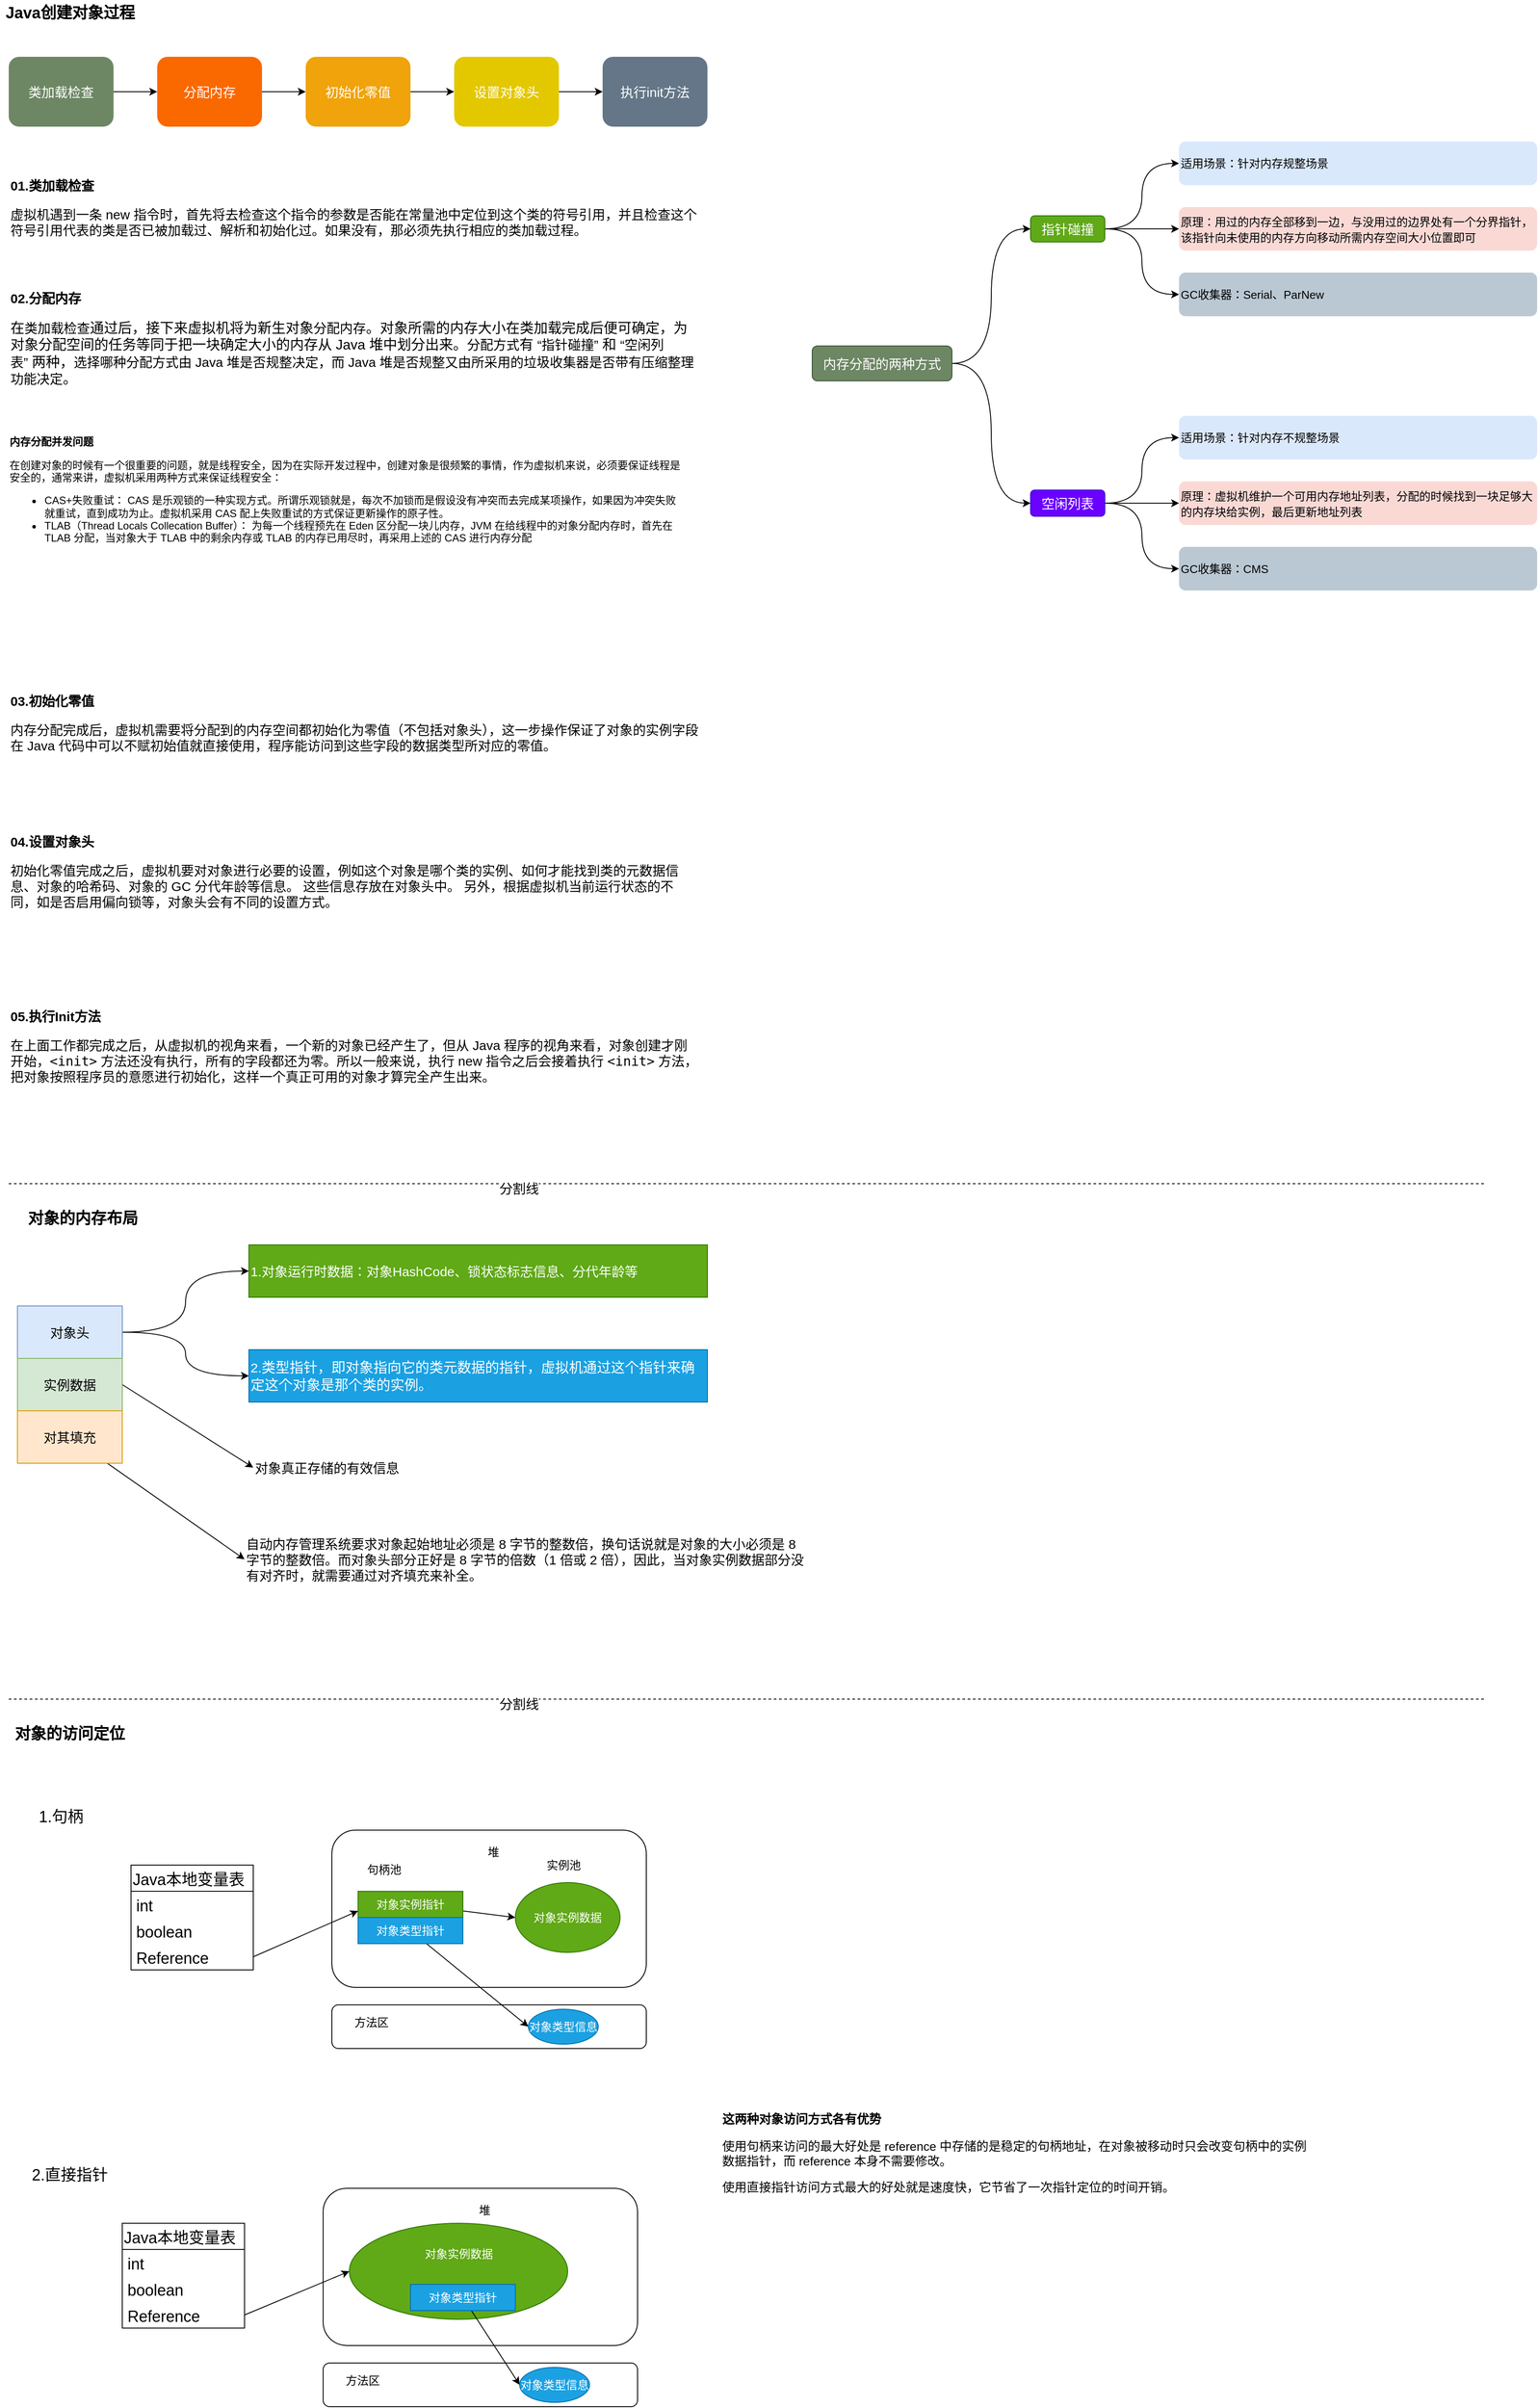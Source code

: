 <mxfile version="15.7.3" type="device"><diagram id="F3sGhydD7IOa3TF6DwPf" name="对象操作"><mxGraphModel dx="1134" dy="875" grid="1" gridSize="10" guides="1" tooltips="1" connect="1" arrows="1" fold="1" page="1" pageScale="1" pageWidth="850" pageHeight="1100" math="0" shadow="0"><root><mxCell id="0"/><mxCell id="1" parent="0"/><mxCell id="Imgbi_qwObKE8JqxLEx6-7" style="edgeStyle=orthogonalEdgeStyle;rounded=0;orthogonalLoop=1;jettySize=auto;html=1;entryX=0;entryY=0.5;entryDx=0;entryDy=0;fontSize=15;" parent="1" source="Imgbi_qwObKE8JqxLEx6-1" target="Imgbi_qwObKE8JqxLEx6-3" edge="1"><mxGeometry relative="1" as="geometry"/></mxCell><mxCell id="Imgbi_qwObKE8JqxLEx6-1" value="类加载检查" style="shape=ext;double=1;rounded=1;whiteSpace=wrap;html=1;fillColor=#6d8764;fontColor=#ffffff;strokeColor=none;fontSize=15;" parent="1" vertex="1"><mxGeometry x="120" y="110" width="120" height="80" as="geometry"/></mxCell><mxCell id="Imgbi_qwObKE8JqxLEx6-8" style="edgeStyle=orthogonalEdgeStyle;rounded=0;orthogonalLoop=1;jettySize=auto;html=1;entryX=0;entryY=0.5;entryDx=0;entryDy=0;fontSize=15;" parent="1" source="Imgbi_qwObKE8JqxLEx6-3" target="Imgbi_qwObKE8JqxLEx6-4" edge="1"><mxGeometry relative="1" as="geometry"/></mxCell><mxCell id="Imgbi_qwObKE8JqxLEx6-3" value="分配内存" style="shape=ext;double=1;rounded=1;whiteSpace=wrap;html=1;fillColor=#fa6800;fontColor=#FFFFFF;strokeColor=none;fontSize=15;" parent="1" vertex="1"><mxGeometry x="290" y="110" width="120" height="80" as="geometry"/></mxCell><mxCell id="Imgbi_qwObKE8JqxLEx6-9" style="edgeStyle=orthogonalEdgeStyle;rounded=0;orthogonalLoop=1;jettySize=auto;html=1;entryX=0;entryY=0.5;entryDx=0;entryDy=0;fontSize=15;" parent="1" source="Imgbi_qwObKE8JqxLEx6-4" target="Imgbi_qwObKE8JqxLEx6-5" edge="1"><mxGeometry relative="1" as="geometry"/></mxCell><mxCell id="Imgbi_qwObKE8JqxLEx6-4" value="初始化零值" style="shape=ext;double=1;rounded=1;whiteSpace=wrap;html=1;fillColor=#f0a30a;fontColor=#FFFFFF;strokeColor=none;fontSize=15;" parent="1" vertex="1"><mxGeometry x="460" y="110" width="120" height="80" as="geometry"/></mxCell><mxCell id="Imgbi_qwObKE8JqxLEx6-10" style="edgeStyle=orthogonalEdgeStyle;rounded=0;orthogonalLoop=1;jettySize=auto;html=1;fontSize=15;" parent="1" source="Imgbi_qwObKE8JqxLEx6-5" target="Imgbi_qwObKE8JqxLEx6-6" edge="1"><mxGeometry relative="1" as="geometry"/></mxCell><mxCell id="Imgbi_qwObKE8JqxLEx6-5" value="设置对象头" style="shape=ext;double=1;rounded=1;whiteSpace=wrap;html=1;fillColor=#e3c800;fontColor=#FFFFFF;strokeColor=none;fontSize=15;" parent="1" vertex="1"><mxGeometry x="630" y="110" width="120" height="80" as="geometry"/></mxCell><mxCell id="Imgbi_qwObKE8JqxLEx6-6" value="执行init方法" style="shape=ext;double=1;rounded=1;whiteSpace=wrap;html=1;fillColor=#647687;fontColor=#ffffff;strokeColor=none;fontSize=15;" parent="1" vertex="1"><mxGeometry x="800" y="110" width="120" height="80" as="geometry"/></mxCell><mxCell id="Imgbi_qwObKE8JqxLEx6-12" value="Java创建对象过程" style="text;html=1;align=center;verticalAlign=middle;resizable=0;points=[];autosize=1;strokeColor=none;fillColor=none;fontSize=18;fontColor=#000000;fontStyle=1" parent="1" vertex="1"><mxGeometry x="110" y="45" width="160" height="30" as="geometry"/></mxCell><mxCell id="Imgbi_qwObKE8JqxLEx6-14" value="&lt;span&gt;&lt;b&gt;01.类加载检查&lt;/b&gt;&lt;/span&gt;&lt;br&gt;&lt;p&gt;虚拟机遇到一条 new 指令时，首先将去检查这个指令的参数是否能在常量池中定位到这个类的符号引用，并且检查这个符号引用代表的类是否已被加载过、解析和初始化过。如果没有，那必须先执行相应的类加载过程。&lt;/p&gt;" style="text;html=1;strokeColor=none;fillColor=none;align=left;verticalAlign=middle;whiteSpace=wrap;rounded=0;fontSize=15;fontColor=#000000;" parent="1" vertex="1"><mxGeometry x="120" y="240" width="790" height="100" as="geometry"/></mxCell><mxCell id="Imgbi_qwObKE8JqxLEx6-15" value="&lt;span&gt;&lt;b&gt;02.分配内存&lt;/b&gt;&lt;/span&gt;&lt;br&gt;&lt;p&gt;&lt;span style=&quot;font-size: medium&quot;&gt;在&lt;/span&gt;&lt;span&gt;类加载检查&lt;/span&gt;&lt;span style=&quot;font-size: medium&quot;&gt;通过后，接下来虚拟机将为新生对象&lt;/span&gt;&lt;span&gt;分配内存&lt;/span&gt;&lt;span style=&quot;font-size: medium&quot;&gt;。对象所需的内存大小在类加载完成后便可确定，为对象分配空间的任务等同于把一块确定大小的内存从 Java 堆中划分出来。&lt;/span&gt;&lt;span&gt;分配方式&lt;/span&gt;&lt;span style=&quot;font-size: medium&quot;&gt;有&lt;span class=&quot;Apple-converted-space&quot;&gt;&amp;nbsp;&lt;/span&gt;&lt;/span&gt;&lt;span&gt;“指针碰撞”&lt;/span&gt;&lt;span style=&quot;font-size: medium&quot;&gt;&lt;span class=&quot;Apple-converted-space&quot;&gt;&amp;nbsp;&lt;/span&gt;和&lt;span class=&quot;Apple-converted-space&quot;&gt;&amp;nbsp;&lt;/span&gt;&lt;/span&gt;&lt;span&gt;“空闲列表”&lt;/span&gt;&lt;span style=&quot;font-size: medium&quot;&gt;&lt;span class=&quot;Apple-converted-space&quot;&gt;&amp;nbsp;&lt;/span&gt;两种，&lt;/span&gt;&lt;span&gt;选择哪种分配方式由 Java 堆是否规整决定，而 Java 堆是否规整又由所采用的垃圾收集器是否带有压缩整理功能决定&lt;/span&gt;&lt;span style=&quot;font-size: medium&quot;&gt;。&lt;/span&gt;&lt;br&gt;&lt;/p&gt;" style="text;html=1;strokeColor=none;fillColor=none;align=left;verticalAlign=middle;whiteSpace=wrap;rounded=0;fontSize=15;fontColor=#000000;" parent="1" vertex="1"><mxGeometry x="120" y="370" width="790" height="140" as="geometry"/></mxCell><mxCell id="Imgbi_qwObKE8JqxLEx6-24" style="edgeStyle=orthogonalEdgeStyle;rounded=0;orthogonalLoop=1;jettySize=auto;html=1;entryX=0;entryY=0.5;entryDx=0;entryDy=0;fontSize=15;fontColor=#000000;curved=1;" parent="1" source="Imgbi_qwObKE8JqxLEx6-16" target="Imgbi_qwObKE8JqxLEx6-20" edge="1"><mxGeometry relative="1" as="geometry"/></mxCell><mxCell id="Imgbi_qwObKE8JqxLEx6-25" style="edgeStyle=orthogonalEdgeStyle;rounded=0;orthogonalLoop=1;jettySize=auto;html=1;entryX=0;entryY=0.5;entryDx=0;entryDy=0;fontSize=15;fontColor=#000000;curved=1;" parent="1" source="Imgbi_qwObKE8JqxLEx6-16" target="Imgbi_qwObKE8JqxLEx6-18" edge="1"><mxGeometry relative="1" as="geometry"/></mxCell><mxCell id="Imgbi_qwObKE8JqxLEx6-16" value="内存分配的两种方式" style="rounded=1;whiteSpace=wrap;html=1;fontSize=15;fontColor=#ffffff;align=center;fillColor=#6d8764;strokeColor=#3A5431;" parent="1" vertex="1"><mxGeometry x="1040" y="441" width="160" height="40" as="geometry"/></mxCell><mxCell id="Imgbi_qwObKE8JqxLEx6-41" style="edgeStyle=orthogonalEdgeStyle;curved=1;rounded=0;orthogonalLoop=1;jettySize=auto;html=1;entryX=0;entryY=0.5;entryDx=0;entryDy=0;fontSize=13;fontColor=#000000;" parent="1" source="Imgbi_qwObKE8JqxLEx6-18" target="Imgbi_qwObKE8JqxLEx6-38" edge="1"><mxGeometry relative="1" as="geometry"/></mxCell><mxCell id="Imgbi_qwObKE8JqxLEx6-42" style="edgeStyle=orthogonalEdgeStyle;curved=1;rounded=0;orthogonalLoop=1;jettySize=auto;html=1;fontSize=13;fontColor=#000000;" parent="1" source="Imgbi_qwObKE8JqxLEx6-18" target="Imgbi_qwObKE8JqxLEx6-39" edge="1"><mxGeometry relative="1" as="geometry"/></mxCell><mxCell id="Imgbi_qwObKE8JqxLEx6-43" style="edgeStyle=orthogonalEdgeStyle;curved=1;rounded=0;orthogonalLoop=1;jettySize=auto;html=1;entryX=0;entryY=0.5;entryDx=0;entryDy=0;fontSize=13;fontColor=#000000;" parent="1" source="Imgbi_qwObKE8JqxLEx6-18" target="Imgbi_qwObKE8JqxLEx6-40" edge="1"><mxGeometry relative="1" as="geometry"/></mxCell><mxCell id="Imgbi_qwObKE8JqxLEx6-18" value="空闲列表" style="whiteSpace=wrap;html=1;rounded=1;fontSize=15;fontColor=#ffffff;fillColor=#6a00ff;strokeColor=#3700CC;" parent="1" vertex="1"><mxGeometry x="1290" y="606" width="85" height="30" as="geometry"/></mxCell><mxCell id="Imgbi_qwObKE8JqxLEx6-33" value="" style="edgeStyle=orthogonalEdgeStyle;curved=1;rounded=0;orthogonalLoop=1;jettySize=auto;html=1;fontSize=15;fontColor=#000000;entryX=0;entryY=0.5;entryDx=0;entryDy=0;" parent="1" source="Imgbi_qwObKE8JqxLEx6-20" target="Imgbi_qwObKE8JqxLEx6-32" edge="1"><mxGeometry relative="1" as="geometry"/></mxCell><mxCell id="Imgbi_qwObKE8JqxLEx6-36" style="edgeStyle=orthogonalEdgeStyle;curved=1;rounded=0;orthogonalLoop=1;jettySize=auto;html=1;entryX=0;entryY=0.5;entryDx=0;entryDy=0;fontSize=15;fontColor=#000000;" parent="1" source="Imgbi_qwObKE8JqxLEx6-20" target="Imgbi_qwObKE8JqxLEx6-34" edge="1"><mxGeometry relative="1" as="geometry"/></mxCell><mxCell id="Imgbi_qwObKE8JqxLEx6-37" style="edgeStyle=orthogonalEdgeStyle;curved=1;rounded=0;orthogonalLoop=1;jettySize=auto;html=1;entryX=0;entryY=0.5;entryDx=0;entryDy=0;fontSize=15;fontColor=#000000;" parent="1" source="Imgbi_qwObKE8JqxLEx6-20" target="Imgbi_qwObKE8JqxLEx6-35" edge="1"><mxGeometry relative="1" as="geometry"/></mxCell><mxCell id="Imgbi_qwObKE8JqxLEx6-20" value="指针碰撞" style="whiteSpace=wrap;html=1;rounded=1;fontSize=15;fontColor=#ffffff;fillColor=#60a917;strokeColor=#2D7600;" parent="1" vertex="1"><mxGeometry x="1290" y="292" width="85" height="30" as="geometry"/></mxCell><mxCell id="Imgbi_qwObKE8JqxLEx6-32" value="适用场景：针对内存规整场景" style="whiteSpace=wrap;html=1;rounded=1;fontSize=13;align=left;fillColor=#dae8fc;strokeColor=none;" parent="1" vertex="1"><mxGeometry x="1460" y="207" width="410" height="50" as="geometry"/></mxCell><mxCell id="Imgbi_qwObKE8JqxLEx6-34" value="&lt;font style=&quot;font-size: 13px&quot;&gt;原理：用过的内存全部移到一边，与没用过的边界处有一个分界指针，该指针向未使用的内存方向移动所需内存空间大小位置即可&lt;/font&gt;" style="whiteSpace=wrap;html=1;rounded=1;fontSize=15;align=left;strokeColor=none;fillColor=#fad9d5;" parent="1" vertex="1"><mxGeometry x="1460" y="282" width="410" height="50" as="geometry"/></mxCell><mxCell id="Imgbi_qwObKE8JqxLEx6-35" value="GC收集器：Serial、ParNew" style="whiteSpace=wrap;html=1;rounded=1;fontSize=13;align=left;fillColor=#bac8d3;strokeColor=none;" parent="1" vertex="1"><mxGeometry x="1460" y="357" width="410" height="50" as="geometry"/></mxCell><mxCell id="Imgbi_qwObKE8JqxLEx6-38" value="适用场景：针对内存不规整场景" style="whiteSpace=wrap;html=1;rounded=1;fontSize=13;align=left;fillColor=#dae8fc;strokeColor=none;" parent="1" vertex="1"><mxGeometry x="1460" y="521" width="410" height="50" as="geometry"/></mxCell><mxCell id="Imgbi_qwObKE8JqxLEx6-39" value="&lt;font style=&quot;font-size: 13px&quot;&gt;原理：虚拟机维护一个可用内存地址列表，分配的时候找到一块足够大的内存块给实例，最后更新地址列表&lt;/font&gt;" style="whiteSpace=wrap;html=1;rounded=1;fontSize=15;align=left;strokeColor=none;fillColor=#fad9d5;" parent="1" vertex="1"><mxGeometry x="1460" y="596" width="410" height="50" as="geometry"/></mxCell><mxCell id="Imgbi_qwObKE8JqxLEx6-40" value="GC收集器：CMS" style="whiteSpace=wrap;html=1;rounded=1;fontSize=13;align=left;fillColor=#bac8d3;strokeColor=none;" parent="1" vertex="1"><mxGeometry x="1460" y="671" width="410" height="50" as="geometry"/></mxCell><mxCell id="hOlqkYpAl64U9r5dpwcK-1" value="&lt;span style=&quot;font-size: 15px&quot;&gt;&lt;b&gt;03.初始化零值&lt;/b&gt;&lt;/span&gt;&lt;br style=&quot;font-size: 15px&quot;&gt;&lt;p style=&quot;font-size: 15px&quot;&gt;&lt;span style=&quot;font-size: 15px ; text-align: justify&quot;&gt;内存分配完成后，虚拟机需要将分配到的内存空间都初始化为零值（不包括对象头），这一步操作保证了对象的实例字段在 Java 代码中可以不赋初始值就直接使用，程序能访问到这些字段的数据类型所对应的零值。&lt;/span&gt;&lt;br style=&quot;font-size: 15px&quot;&gt;&lt;/p&gt;" style="text;html=1;strokeColor=none;fillColor=none;align=left;verticalAlign=middle;whiteSpace=wrap;rounded=0;fontSize=15;fontColor=#000000;" vertex="1" parent="1"><mxGeometry x="120" y="810" width="790" height="140" as="geometry"/></mxCell><mxCell id="hOlqkYpAl64U9r5dpwcK-2" value="&lt;p&gt;&lt;/p&gt;" style="text;html=1;align=left;verticalAlign=middle;resizable=0;points=[];autosize=1;strokeColor=none;fillColor=none;" vertex="1" parent="1"><mxGeometry x="120" y="605" width="20" height="20" as="geometry"/></mxCell><mxCell id="hOlqkYpAl64U9r5dpwcK-3" value="&lt;p style=&quot;text-align: left&quot;&gt;&lt;b&gt;内存分配并发问题&lt;/b&gt;&lt;/p&gt;&lt;p style=&quot;text-align: left&quot;&gt;在创建对象的时候有一个很重要的问题，就是线程安全，因为在实际开发过程中，创建对象是很频繁的事情，作为虚拟机来说，必须要保证线程是安全的，通常来讲，虚拟机采用两种方式来保证线程安全：&lt;/p&gt;&lt;ul style=&quot;text-align: left&quot;&gt;&lt;li&gt;CAS+失败重试：&amp;nbsp;CAS 是乐观锁的一种实现方式。所谓乐观锁就是，每次不加锁而是假设没有冲突而去完成某项操作，如果因为冲突失败就重试，直到成功为止。虚拟机采用 CAS 配上失败重试的方式保证更新操作的原子性。&lt;/li&gt;&lt;li&gt;TLAB（Thread Locals Collecation Buffer）：&amp;nbsp;为每一个线程预先在 Eden 区分配一块儿内存，JVM 在给线程中的对象分配内存时，首先在 TLAB 分配，当对象大于 TLAB 中的剩余内存或 TLAB 的内存已用尽时，再采用上述的 CAS 进行内存分配&lt;/li&gt;&lt;/ul&gt;" style="text;html=1;strokeColor=none;fillColor=none;align=center;verticalAlign=middle;whiteSpace=wrap;rounded=0;fontStyle=0" vertex="1" parent="1"><mxGeometry x="120" y="521" width="770" height="169" as="geometry"/></mxCell><mxCell id="hOlqkYpAl64U9r5dpwcK-4" value="&lt;span style=&quot;font-size: 15px&quot;&gt;&lt;b&gt;04.设置对象头&lt;/b&gt;&lt;/span&gt;&lt;br style=&quot;font-size: 15px&quot;&gt;&lt;p style=&quot;font-size: 15px&quot;&gt;初始化零值完成之后，虚拟机要对对象进行必要的设置，例如这个对象是哪个类的实例、如何才能找到类的元数据信息、对象的哈希码、对象的 GC 分代年龄等信息。 这些信息存放在对象头中。 另外，根据虚拟机当前运行状态的不同，如是否启用偏向锁等，对象头会有不同的设置方式。&lt;br style=&quot;font-size: 15px&quot;&gt;&lt;/p&gt;" style="text;html=1;strokeColor=none;fillColor=none;align=left;verticalAlign=middle;whiteSpace=wrap;rounded=0;fontSize=15;fontColor=#000000;" vertex="1" parent="1"><mxGeometry x="120" y="980" width="790" height="140" as="geometry"/></mxCell><mxCell id="hOlqkYpAl64U9r5dpwcK-5" value="&lt;span style=&quot;font-size: 15px&quot;&gt;&lt;b&gt;05.执行Init方法&lt;/b&gt;&lt;/span&gt;&lt;br style=&quot;font-size: 15px&quot;&gt;&lt;p style=&quot;font-size: 15px&quot;&gt;在上面工作都完成之后，从虚拟机的视角来看，一个新的对象已经产生了，但从 Java 程序的视角来看，对象创建才刚开始，&lt;code&gt;&amp;lt;init&amp;gt;&lt;/code&gt; 方法还没有执行，所有的字段都还为零。所以一般来说，执行 new 指令之后会接着执行 &lt;code&gt;&amp;lt;init&amp;gt;&lt;/code&gt; 方法，把对象按照程序员的意愿进行初始化，这样一个真正可用的对象才算完全产生出来。&lt;br style=&quot;font-size: 15px&quot;&gt;&lt;/p&gt;" style="text;html=1;strokeColor=none;fillColor=none;align=left;verticalAlign=middle;whiteSpace=wrap;rounded=0;fontSize=15;fontColor=#000000;" vertex="1" parent="1"><mxGeometry x="120" y="1180" width="790" height="140" as="geometry"/></mxCell><mxCell id="hOlqkYpAl64U9r5dpwcK-6" value="" style="endArrow=none;dashed=1;html=1;rounded=0;fontSize=15;fontColor=#000000;" edge="1" parent="1"><mxGeometry width="50" height="50" relative="1" as="geometry"><mxPoint x="120" y="1400" as="sourcePoint"/><mxPoint x="1812" y="1400" as="targetPoint"/></mxGeometry></mxCell><mxCell id="hOlqkYpAl64U9r5dpwcK-7" value="分割线" style="edgeLabel;html=1;align=center;verticalAlign=middle;resizable=0;points=[];fontSize=15;fontColor=#000000;" vertex="1" connectable="0" parent="hOlqkYpAl64U9r5dpwcK-6"><mxGeometry x="-0.31" y="-5" relative="1" as="geometry"><mxPoint as="offset"/></mxGeometry></mxCell><mxCell id="hOlqkYpAl64U9r5dpwcK-14" style="edgeStyle=orthogonalEdgeStyle;rounded=0;orthogonalLoop=1;jettySize=auto;html=1;entryX=0;entryY=0.5;entryDx=0;entryDy=0;fontSize=15;fontColor=#000000;curved=1;" edge="1" parent="1" source="hOlqkYpAl64U9r5dpwcK-8" target="hOlqkYpAl64U9r5dpwcK-12"><mxGeometry relative="1" as="geometry"/></mxCell><mxCell id="hOlqkYpAl64U9r5dpwcK-15" style="edgeStyle=orthogonalEdgeStyle;curved=1;rounded=0;orthogonalLoop=1;jettySize=auto;html=1;entryX=0;entryY=0.5;entryDx=0;entryDy=0;fontSize=15;fontColor=#000000;" edge="1" parent="1" source="hOlqkYpAl64U9r5dpwcK-8" target="hOlqkYpAl64U9r5dpwcK-13"><mxGeometry relative="1" as="geometry"/></mxCell><mxCell id="hOlqkYpAl64U9r5dpwcK-8" value="对象头" style="rounded=0;whiteSpace=wrap;html=1;labelBackgroundColor=none;fontSize=15;align=center;fillColor=#dae8fc;strokeColor=#6c8ebf;" vertex="1" parent="1"><mxGeometry x="130" y="1540" width="120" height="60" as="geometry"/></mxCell><mxCell id="hOlqkYpAl64U9r5dpwcK-17" style="rounded=0;orthogonalLoop=1;jettySize=auto;html=1;entryX=0;entryY=0.5;entryDx=0;entryDy=0;fontSize=15;fontColor=#000000;exitX=1;exitY=0.5;exitDx=0;exitDy=0;" edge="1" parent="1" source="hOlqkYpAl64U9r5dpwcK-9" target="hOlqkYpAl64U9r5dpwcK-16"><mxGeometry relative="1" as="geometry"/></mxCell><mxCell id="hOlqkYpAl64U9r5dpwcK-9" value="实例数据" style="rounded=0;whiteSpace=wrap;html=1;labelBackgroundColor=none;fontSize=15;align=center;fillColor=#d5e8d4;strokeColor=#82b366;" vertex="1" parent="1"><mxGeometry x="130" y="1600" width="120" height="60" as="geometry"/></mxCell><mxCell id="hOlqkYpAl64U9r5dpwcK-18" style="edgeStyle=none;rounded=0;orthogonalLoop=1;jettySize=auto;html=1;fontSize=15;fontColor=#000000;entryX=0;entryY=0.5;entryDx=0;entryDy=0;" edge="1" parent="1" source="hOlqkYpAl64U9r5dpwcK-10" target="hOlqkYpAl64U9r5dpwcK-19"><mxGeometry relative="1" as="geometry"><mxPoint x="390" y="1820" as="targetPoint"/></mxGeometry></mxCell><mxCell id="hOlqkYpAl64U9r5dpwcK-10" value="对其填充" style="rounded=0;whiteSpace=wrap;html=1;labelBackgroundColor=none;fontSize=15;align=center;fillColor=#ffe6cc;strokeColor=#d79b00;" vertex="1" parent="1"><mxGeometry x="130" y="1660" width="120" height="60" as="geometry"/></mxCell><mxCell id="hOlqkYpAl64U9r5dpwcK-11" value="对象的内存布局" style="text;html=1;strokeColor=none;fillColor=none;align=center;verticalAlign=middle;whiteSpace=wrap;rounded=0;labelBackgroundColor=none;fontSize=18;fontColor=#000000;fontStyle=1" vertex="1" parent="1"><mxGeometry x="130" y="1430" width="150" height="20" as="geometry"/></mxCell><mxCell id="hOlqkYpAl64U9r5dpwcK-12" value="1.对象运行时数据：对象HashCode、锁状态标志信息、分代年龄等" style="text;html=1;strokeColor=#2D7600;fillColor=#60a917;align=left;verticalAlign=middle;whiteSpace=wrap;rounded=0;labelBackgroundColor=none;fontSize=15;fontColor=#ffffff;" vertex="1" parent="1"><mxGeometry x="395" y="1470" width="525" height="60" as="geometry"/></mxCell><mxCell id="hOlqkYpAl64U9r5dpwcK-13" value="2.&lt;span style=&quot;font-family: &amp;#34;georgia pro&amp;#34; , &amp;#34;crimson&amp;#34; , &amp;#34;georgia&amp;#34; , , , &amp;#34;segoe ui&amp;#34; , &amp;#34;roboto&amp;#34; , &amp;#34;oxygen&amp;#34; , &amp;#34;ubuntu&amp;#34; , &amp;#34;cantarell&amp;#34; , &amp;#34;fira sans&amp;#34; , &amp;#34;droid sans&amp;#34; , &amp;#34;helvetica neue&amp;#34; , &amp;#34;stheiti&amp;#34; , &amp;#34;microsoft yahei&amp;#34; , &amp;#34;simsun&amp;#34; , sans-serif ; font-size: 16px ; text-align: justify&quot;&gt;类型指针&lt;/span&gt;&lt;span style=&quot;font-family: &amp;#34;georgia pro&amp;#34; , &amp;#34;crimson&amp;#34; , &amp;#34;georgia&amp;#34; , , , &amp;#34;segoe ui&amp;#34; , &amp;#34;roboto&amp;#34; , &amp;#34;oxygen&amp;#34; , &amp;#34;ubuntu&amp;#34; , &amp;#34;cantarell&amp;#34; , &amp;#34;fira sans&amp;#34; , &amp;#34;droid sans&amp;#34; , &amp;#34;helvetica neue&amp;#34; , &amp;#34;stheiti&amp;#34; , &amp;#34;microsoft yahei&amp;#34; , &amp;#34;simsun&amp;#34; , sans-serif ; font-size: 16px ; text-align: justify&quot;&gt;，即对象指向它的类元数据的指针，虚拟机通过这个指针来确定这个对象是那个类的实例。&lt;/span&gt;" style="text;html=1;strokeColor=#006EAF;fillColor=#1ba1e2;align=left;verticalAlign=middle;whiteSpace=wrap;rounded=0;labelBackgroundColor=none;fontSize=15;fontColor=#ffffff;" vertex="1" parent="1"><mxGeometry x="395" y="1590" width="525" height="60" as="geometry"/></mxCell><mxCell id="hOlqkYpAl64U9r5dpwcK-16" value="对象真正存储的有效信息" style="text;html=1;strokeColor=none;fillColor=none;align=left;verticalAlign=middle;whiteSpace=wrap;rounded=0;labelBackgroundColor=none;fontSize=15;fontColor=#000000;" vertex="1" parent="1"><mxGeometry x="400" y="1710" width="550" height="30" as="geometry"/></mxCell><mxCell id="hOlqkYpAl64U9r5dpwcK-19" value="自动内存管理系统要求对象起始地址必须是 8 字节的整数倍，换句话说就是对象的大小必须是 8 字节的整数倍。而对象头部分正好是 8 字节的倍数（1 倍或 2 倍），因此，当对象实例数据部分没有对齐时，就需要通过对齐填充来补全。" style="text;html=1;strokeColor=none;fillColor=none;align=left;verticalAlign=middle;whiteSpace=wrap;rounded=0;labelBackgroundColor=none;fontSize=15;fontColor=#000000;" vertex="1" parent="1"><mxGeometry x="390" y="1790" width="650" height="80" as="geometry"/></mxCell><mxCell id="hOlqkYpAl64U9r5dpwcK-20" value="" style="endArrow=none;dashed=1;html=1;rounded=0;fontSize=15;fontColor=#000000;" edge="1" parent="1"><mxGeometry width="50" height="50" relative="1" as="geometry"><mxPoint x="120" y="1990" as="sourcePoint"/><mxPoint x="1812" y="1990" as="targetPoint"/></mxGeometry></mxCell><mxCell id="hOlqkYpAl64U9r5dpwcK-21" value="分割线" style="edgeLabel;html=1;align=center;verticalAlign=middle;resizable=0;points=[];fontSize=15;fontColor=#000000;" vertex="1" connectable="0" parent="hOlqkYpAl64U9r5dpwcK-20"><mxGeometry x="-0.31" y="-5" relative="1" as="geometry"><mxPoint as="offset"/></mxGeometry></mxCell><mxCell id="hOlqkYpAl64U9r5dpwcK-22" value="对象的访问定位" style="text;html=1;strokeColor=none;fillColor=none;align=center;verticalAlign=middle;whiteSpace=wrap;rounded=0;labelBackgroundColor=none;fontSize=18;fontColor=#000000;fontStyle=1" vertex="1" parent="1"><mxGeometry x="115" y="2020" width="150" height="20" as="geometry"/></mxCell><mxCell id="hOlqkYpAl64U9r5dpwcK-23" value="Java本地变量表" style="swimlane;fontStyle=0;childLayout=stackLayout;horizontal=1;startSize=30;horizontalStack=0;resizeParent=1;resizeParentMax=0;resizeLast=0;collapsible=1;marginBottom=0;labelBackgroundColor=none;fontSize=18;fontColor=#000000;strokeColor=default;align=left;" vertex="1" parent="1"><mxGeometry x="260" y="2180" width="140" height="120" as="geometry"/></mxCell><mxCell id="hOlqkYpAl64U9r5dpwcK-24" value="int" style="text;strokeColor=none;fillColor=none;align=left;verticalAlign=middle;spacingLeft=4;spacingRight=4;overflow=hidden;points=[[0,0.5],[1,0.5]];portConstraint=eastwest;rotatable=0;labelBackgroundColor=none;fontSize=18;fontColor=#000000;" vertex="1" parent="hOlqkYpAl64U9r5dpwcK-23"><mxGeometry y="30" width="140" height="30" as="geometry"/></mxCell><mxCell id="hOlqkYpAl64U9r5dpwcK-25" value="boolean" style="text;strokeColor=none;fillColor=none;align=left;verticalAlign=middle;spacingLeft=4;spacingRight=4;overflow=hidden;points=[[0,0.5],[1,0.5]];portConstraint=eastwest;rotatable=0;labelBackgroundColor=none;fontSize=18;fontColor=#000000;" vertex="1" parent="hOlqkYpAl64U9r5dpwcK-23"><mxGeometry y="60" width="140" height="30" as="geometry"/></mxCell><mxCell id="hOlqkYpAl64U9r5dpwcK-26" value="Reference" style="text;strokeColor=none;fillColor=none;align=left;verticalAlign=middle;spacingLeft=4;spacingRight=4;overflow=hidden;points=[[0,0.5],[1,0.5]];portConstraint=eastwest;rotatable=0;labelBackgroundColor=none;fontSize=18;fontColor=#000000;" vertex="1" parent="hOlqkYpAl64U9r5dpwcK-23"><mxGeometry y="90" width="140" height="30" as="geometry"/></mxCell><mxCell id="hOlqkYpAl64U9r5dpwcK-27" value="1.句柄" style="text;html=1;strokeColor=none;fillColor=none;align=center;verticalAlign=middle;whiteSpace=wrap;rounded=0;labelBackgroundColor=none;fontSize=18;fontColor=#000000;" vertex="1" parent="1"><mxGeometry x="150" y="2110" width="60" height="30" as="geometry"/></mxCell><mxCell id="hOlqkYpAl64U9r5dpwcK-28" value="" style="rounded=1;whiteSpace=wrap;html=1;labelBackgroundColor=none;fontSize=13;fontColor=#000000;strokeColor=default;align=left;" vertex="1" parent="1"><mxGeometry x="490" y="2140" width="360" height="180" as="geometry"/></mxCell><mxCell id="hOlqkYpAl64U9r5dpwcK-29" value="" style="rounded=1;whiteSpace=wrap;html=1;labelBackgroundColor=none;fontSize=13;fontColor=#000000;strokeColor=default;align=left;" vertex="1" parent="1"><mxGeometry x="490" y="2340" width="360" height="50" as="geometry"/></mxCell><mxCell id="hOlqkYpAl64U9r5dpwcK-30" value="对象实例数据" style="ellipse;whiteSpace=wrap;html=1;labelBackgroundColor=none;fontSize=13;fontColor=#ffffff;strokeColor=#2D7600;align=center;fillColor=#60a917;" vertex="1" parent="1"><mxGeometry x="700" y="2200" width="120" height="80" as="geometry"/></mxCell><mxCell id="hOlqkYpAl64U9r5dpwcK-39" style="edgeStyle=none;rounded=0;orthogonalLoop=1;jettySize=auto;html=1;entryX=0;entryY=0.5;entryDx=0;entryDy=0;fontSize=13;fontColor=#000000;" edge="1" parent="1" source="hOlqkYpAl64U9r5dpwcK-31" target="hOlqkYpAl64U9r5dpwcK-30"><mxGeometry relative="1" as="geometry"/></mxCell><mxCell id="hOlqkYpAl64U9r5dpwcK-31" value="对象实例指针" style="rounded=0;whiteSpace=wrap;html=1;labelBackgroundColor=none;fontSize=13;fontColor=#ffffff;strokeColor=#2D7600;align=center;fillColor=#60a917;" vertex="1" parent="1"><mxGeometry x="520" y="2210" width="120" height="30" as="geometry"/></mxCell><mxCell id="hOlqkYpAl64U9r5dpwcK-40" style="edgeStyle=none;rounded=0;orthogonalLoop=1;jettySize=auto;html=1;entryX=0;entryY=0.5;entryDx=0;entryDy=0;fontSize=13;fontColor=#000000;" edge="1" parent="1" source="hOlqkYpAl64U9r5dpwcK-32" target="hOlqkYpAl64U9r5dpwcK-37"><mxGeometry relative="1" as="geometry"/></mxCell><mxCell id="hOlqkYpAl64U9r5dpwcK-32" value="对象类型指针" style="rounded=0;whiteSpace=wrap;html=1;labelBackgroundColor=none;fontSize=13;fontColor=#ffffff;strokeColor=#006EAF;align=center;fillColor=#1ba1e2;" vertex="1" parent="1"><mxGeometry x="520" y="2240" width="120" height="30" as="geometry"/></mxCell><mxCell id="hOlqkYpAl64U9r5dpwcK-33" value="堆" style="text;html=1;strokeColor=none;fillColor=none;align=center;verticalAlign=middle;whiteSpace=wrap;rounded=0;labelBackgroundColor=none;fontSize=13;fontColor=#000000;" vertex="1" parent="1"><mxGeometry x="645" y="2150" width="60" height="30" as="geometry"/></mxCell><mxCell id="hOlqkYpAl64U9r5dpwcK-34" value="句柄池" style="text;html=1;strokeColor=none;fillColor=none;align=center;verticalAlign=middle;whiteSpace=wrap;rounded=0;labelBackgroundColor=none;fontSize=13;fontColor=#000000;" vertex="1" parent="1"><mxGeometry x="520" y="2170" width="60" height="30" as="geometry"/></mxCell><mxCell id="hOlqkYpAl64U9r5dpwcK-35" value="实例池" style="text;html=1;align=center;verticalAlign=middle;resizable=0;points=[];autosize=1;strokeColor=none;fillColor=none;fontSize=13;fontColor=#000000;" vertex="1" parent="1"><mxGeometry x="730" y="2170" width="50" height="20" as="geometry"/></mxCell><mxCell id="hOlqkYpAl64U9r5dpwcK-36" value="方法区" style="text;html=1;align=center;verticalAlign=middle;resizable=0;points=[];autosize=1;strokeColor=none;fillColor=none;fontSize=13;fontColor=#000000;" vertex="1" parent="1"><mxGeometry x="510" y="2350" width="50" height="20" as="geometry"/></mxCell><mxCell id="hOlqkYpAl64U9r5dpwcK-37" value="对象类型信息" style="ellipse;whiteSpace=wrap;html=1;labelBackgroundColor=none;fontSize=13;fontColor=#ffffff;strokeColor=#006EAF;align=center;fillColor=#1ba1e2;" vertex="1" parent="1"><mxGeometry x="715" y="2345" width="80" height="40" as="geometry"/></mxCell><mxCell id="hOlqkYpAl64U9r5dpwcK-38" style="edgeStyle=none;rounded=0;orthogonalLoop=1;jettySize=auto;html=1;entryX=0;entryY=0.75;entryDx=0;entryDy=0;fontSize=13;fontColor=#000000;exitX=1;exitY=0.5;exitDx=0;exitDy=0;" edge="1" parent="1" source="hOlqkYpAl64U9r5dpwcK-26" target="hOlqkYpAl64U9r5dpwcK-31"><mxGeometry relative="1" as="geometry"/></mxCell><mxCell id="hOlqkYpAl64U9r5dpwcK-41" value="Java本地变量表" style="swimlane;fontStyle=0;childLayout=stackLayout;horizontal=1;startSize=30;horizontalStack=0;resizeParent=1;resizeParentMax=0;resizeLast=0;collapsible=1;marginBottom=0;labelBackgroundColor=none;fontSize=18;fontColor=#000000;strokeColor=default;align=left;" vertex="1" parent="1"><mxGeometry x="250" y="2590" width="140" height="120" as="geometry"/></mxCell><mxCell id="hOlqkYpAl64U9r5dpwcK-42" value="int" style="text;strokeColor=none;fillColor=none;align=left;verticalAlign=middle;spacingLeft=4;spacingRight=4;overflow=hidden;points=[[0,0.5],[1,0.5]];portConstraint=eastwest;rotatable=0;labelBackgroundColor=none;fontSize=18;fontColor=#000000;" vertex="1" parent="hOlqkYpAl64U9r5dpwcK-41"><mxGeometry y="30" width="140" height="30" as="geometry"/></mxCell><mxCell id="hOlqkYpAl64U9r5dpwcK-43" value="boolean" style="text;strokeColor=none;fillColor=none;align=left;verticalAlign=middle;spacingLeft=4;spacingRight=4;overflow=hidden;points=[[0,0.5],[1,0.5]];portConstraint=eastwest;rotatable=0;labelBackgroundColor=none;fontSize=18;fontColor=#000000;" vertex="1" parent="hOlqkYpAl64U9r5dpwcK-41"><mxGeometry y="60" width="140" height="30" as="geometry"/></mxCell><mxCell id="hOlqkYpAl64U9r5dpwcK-44" value="Reference" style="text;strokeColor=none;fillColor=none;align=left;verticalAlign=middle;spacingLeft=4;spacingRight=4;overflow=hidden;points=[[0,0.5],[1,0.5]];portConstraint=eastwest;rotatable=0;labelBackgroundColor=none;fontSize=18;fontColor=#000000;" vertex="1" parent="hOlqkYpAl64U9r5dpwcK-41"><mxGeometry y="90" width="140" height="30" as="geometry"/></mxCell><mxCell id="hOlqkYpAl64U9r5dpwcK-45" value="2.直接指针" style="text;html=1;strokeColor=none;fillColor=none;align=center;verticalAlign=middle;whiteSpace=wrap;rounded=0;labelBackgroundColor=none;fontSize=18;fontColor=#000000;" vertex="1" parent="1"><mxGeometry x="140" y="2520" width="100" height="30" as="geometry"/></mxCell><mxCell id="hOlqkYpAl64U9r5dpwcK-46" value="" style="rounded=1;whiteSpace=wrap;html=1;labelBackgroundColor=none;fontSize=13;fontColor=#000000;strokeColor=default;align=left;" vertex="1" parent="1"><mxGeometry x="480" y="2550" width="360" height="180" as="geometry"/></mxCell><mxCell id="hOlqkYpAl64U9r5dpwcK-47" value="" style="rounded=1;whiteSpace=wrap;html=1;labelBackgroundColor=none;fontSize=13;fontColor=#000000;strokeColor=default;align=left;" vertex="1" parent="1"><mxGeometry x="480" y="2750" width="360" height="50" as="geometry"/></mxCell><mxCell id="hOlqkYpAl64U9r5dpwcK-48" value="" style="ellipse;whiteSpace=wrap;html=1;labelBackgroundColor=none;fontSize=13;fontColor=#ffffff;strokeColor=#2D7600;align=center;fillColor=#60a917;" vertex="1" parent="1"><mxGeometry x="510" y="2590" width="250" height="110" as="geometry"/></mxCell><mxCell id="hOlqkYpAl64U9r5dpwcK-51" style="edgeStyle=none;rounded=0;orthogonalLoop=1;jettySize=auto;html=1;entryX=0;entryY=0.5;entryDx=0;entryDy=0;fontSize=13;fontColor=#000000;" edge="1" parent="1" source="hOlqkYpAl64U9r5dpwcK-52" target="hOlqkYpAl64U9r5dpwcK-57"><mxGeometry relative="1" as="geometry"/></mxCell><mxCell id="hOlqkYpAl64U9r5dpwcK-52" value="对象类型指针" style="rounded=0;whiteSpace=wrap;html=1;labelBackgroundColor=none;fontSize=13;fontColor=#ffffff;strokeColor=#006EAF;align=center;fillColor=#1ba1e2;" vertex="1" parent="1"><mxGeometry x="580" y="2660" width="120" height="30" as="geometry"/></mxCell><mxCell id="hOlqkYpAl64U9r5dpwcK-53" value="堆" style="text;html=1;strokeColor=none;fillColor=none;align=center;verticalAlign=middle;whiteSpace=wrap;rounded=0;labelBackgroundColor=none;fontSize=13;fontColor=#000000;" vertex="1" parent="1"><mxGeometry x="635" y="2560" width="60" height="30" as="geometry"/></mxCell><mxCell id="hOlqkYpAl64U9r5dpwcK-56" value="方法区" style="text;html=1;align=center;verticalAlign=middle;resizable=0;points=[];autosize=1;strokeColor=none;fillColor=none;fontSize=13;fontColor=#000000;" vertex="1" parent="1"><mxGeometry x="500" y="2760" width="50" height="20" as="geometry"/></mxCell><mxCell id="hOlqkYpAl64U9r5dpwcK-57" value="对象类型信息" style="ellipse;whiteSpace=wrap;html=1;labelBackgroundColor=none;fontSize=13;fontColor=#ffffff;strokeColor=#006EAF;align=center;fillColor=#1ba1e2;" vertex="1" parent="1"><mxGeometry x="705" y="2755" width="80" height="40" as="geometry"/></mxCell><mxCell id="hOlqkYpAl64U9r5dpwcK-58" style="edgeStyle=none;rounded=0;orthogonalLoop=1;jettySize=auto;html=1;entryX=0;entryY=0.5;entryDx=0;entryDy=0;fontSize=13;fontColor=#000000;exitX=1;exitY=0.5;exitDx=0;exitDy=0;" edge="1" parent="1" source="hOlqkYpAl64U9r5dpwcK-44" target="hOlqkYpAl64U9r5dpwcK-48"><mxGeometry relative="1" as="geometry"><mxPoint x="510" y="2642.5" as="targetPoint"/></mxGeometry></mxCell><mxCell id="hOlqkYpAl64U9r5dpwcK-59" value="&lt;meta charset=&quot;utf-8&quot;&gt;&lt;span style=&quot;color: rgb(255, 255, 255); font-family: helvetica; font-size: 13px; font-style: normal; font-weight: 400; letter-spacing: normal; text-align: center; text-indent: 0px; text-transform: none; word-spacing: 0px; display: inline; float: none;&quot;&gt;对象实例数据&lt;/span&gt;" style="text;html=1;strokeColor=none;fillColor=none;align=center;verticalAlign=middle;whiteSpace=wrap;rounded=0;labelBackgroundColor=none;fontSize=13;fontColor=#000000;" vertex="1" parent="1"><mxGeometry x="582.5" y="2610" width="105" height="30" as="geometry"/></mxCell><mxCell id="hOlqkYpAl64U9r5dpwcK-61" value="&lt;p style=&quot;font-size: 14px&quot;&gt;&lt;span style=&quot;font-size: 14px&quot;&gt;&lt;b&gt;这两种对象访问方式各有优势&lt;/b&gt;&lt;/span&gt;&lt;/p&gt;&lt;p style=&quot;font-size: 14px&quot;&gt;&lt;span style=&quot;font-size: 14px&quot;&gt;使用句柄来访问的最大好处是 reference 中存储的是稳定的句柄地址，在对象被移动时只会改变句柄中的实例数据指针，而 reference 本身不需要修改。&lt;/span&gt;&lt;/p&gt;&lt;p style=&quot;font-size: 14px&quot;&gt;&lt;span style=&quot;font-size: 14px&quot;&gt;使用直接指针访问方式最大的好处就是速度快，它节省了一次指针定位的时间开销。&lt;/span&gt;&lt;/p&gt; &lt;h2 id=&quot;四-重点补充内容&quot; style=&quot;font-size: 14px&quot;&gt;&lt;/h2&gt;" style="text;html=1;strokeColor=none;fillColor=none;align=left;verticalAlign=middle;whiteSpace=wrap;rounded=0;labelBackgroundColor=none;fontSize=14;fontColor=#000000;fontStyle=0" vertex="1" parent="1"><mxGeometry x="935" y="2440" width="680" height="140" as="geometry"/></mxCell></root></mxGraphModel></diagram></mxfile>